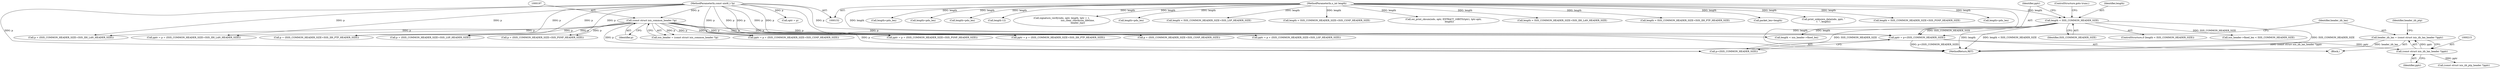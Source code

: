 digraph "0_tcpdump_3b32029db354cbc875127869d9b12a9addc75b50@pointer" {
"1000212" [label="(Call,header_iih_lan = (const struct isis_iih_lan_header *)pptr)"];
"1000214" [label="(Call,(const struct isis_iih_lan_header *)pptr)"];
"1000207" [label="(Call,pptr = p+(ISIS_COMMON_HEADER_SIZE))"];
"1000196" [label="(Call,(const struct isis_common_header *)p)"];
"1000154" [label="(MethodParameterIn,const uint8_t *p)"];
"1000203" [label="(Call,length < ISIS_COMMON_HEADER_SIZE)"];
"1000155" [label="(MethodParameterIn,u_int length)"];
"1000203" [label="(Call,length < ISIS_COMMON_HEADER_SIZE)"];
"1001187" [label="(Call,pptr = p + (ISIS_COMMON_HEADER_SIZE+ISIS_CSNP_HEADER_SIZE))"];
"1000155" [label="(MethodParameterIn,u_int length)"];
"1001307" [label="(Call,pptr = p + (ISIS_COMMON_HEADER_SIZE+ISIS_PSNP_HEADER_SIZE))"];
"1000887" [label="(Call,length=pdu_len)"];
"1000795" [label="(Call,pptr = p + (ISIS_COMMON_HEADER_SIZE+ISIS_IIH_PTP_HEADER_SIZE))"];
"1001189" [label="(Call,p + (ISIS_COMMON_HEADER_SIZE+ISIS_CSNP_HEADER_SIZE))"];
"1000739" [label="(Call,length=pdu_len)"];
"1000218" [label="(Identifier,header_iih_ptp)"];
"1000592" [label="(Call,length=pdu_len)"];
"1001047" [label="(Call,pptr = p + (ISIS_COMMON_HEADER_SIZE+ISIS_LSP_HEADER_SIZE))"];
"1001131" [label="(Call,length=pdu_len)"];
"1000927" [label="(Call,length-12)"];
"1000205" [label="(Identifier,ISIS_COMMON_HEADER_SIZE)"];
"1000191" [label="(Call,optr = p)"];
"1000216" [label="(Identifier,pptr)"];
"1000206" [label="(ControlStructure,goto trunc;)"];
"1000219" [label="(Call,(const struct isis_iih_ptp_header *)pptr)"];
"1000202" [label="(ControlStructure,if (length < ISIS_COMMON_HEADER_SIZE))"];
"1000207" [label="(Call,pptr = p+(ISIS_COMMON_HEADER_SIZE))"];
"1001984" [label="(Call,signature_verify(ndo, optr, length, tptr + 1,\n                                            isis_clear_checksum_lifetime,\n                                            header_lsp))"];
"1000204" [label="(Identifier,length)"];
"1001309" [label="(Call,p + (ISIS_COMMON_HEADER_SIZE+ISIS_PSNP_HEADER_SIZE))"];
"1000323" [label="(Call,isis_header->fixed_len < ISIS_COMMON_HEADER_SIZE)"];
"1000213" [label="(Identifier,header_iih_lan)"];
"1001271" [label="(Call,length=pdu_len)"];
"1000194" [label="(Call,isis_header = (const struct isis_common_header *)p)"];
"1003083" [label="(MethodReturn,RET)"];
"1000832" [label="(Call,length < ISIS_COMMON_HEADER_SIZE+ISIS_LSP_HEADER_SIZE)"];
"1001086" [label="(Call,length < ISIS_COMMON_HEADER_SIZE+ISIS_CSNP_HEADER_SIZE)"];
"1000198" [label="(Identifier,p)"];
"1000658" [label="(Call,p + (ISIS_COMMON_HEADER_SIZE+ISIS_IIH_LAN_HEADER_SIZE))"];
"1000656" [label="(Call,pptr = p + (ISIS_COMMON_HEADER_SIZE+ISIS_IIH_LAN_HEADER_SIZE))"];
"1000797" [label="(Call,p + (ISIS_COMMON_HEADER_SIZE+ISIS_IIH_PTP_HEADER_SIZE))"];
"1000208" [label="(Identifier,pptr)"];
"1000212" [label="(Call,header_iih_lan = (const struct isis_iih_lan_header *)pptr)"];
"1002571" [label="(Call,osi_print_cksum(ndo, optr, EXTRACT_16BITS(tptr), tptr-optr,\n                length))"];
"1000533" [label="(Call,length < ISIS_COMMON_HEADER_SIZE+ISIS_IIH_LAN_HEADER_SIZE)"];
"1000304" [label="(Call,length < isis_header->fixed_len)"];
"1000694" [label="(Call,length < ISIS_COMMON_HEADER_SIZE+ISIS_IIH_PTP_HEADER_SIZE)"];
"1000188" [label="(Call,packet_len=length)"];
"1000209" [label="(Call,p+(ISIS_COMMON_HEADER_SIZE))"];
"1001049" [label="(Call,p + (ISIS_COMMON_HEADER_SIZE+ISIS_LSP_HEADER_SIZE))"];
"1000156" [label="(Block,)"];
"1001333" [label="(Call,print_unknown_data(ndo, pptr, \"\n\t  \", length))"];
"1000214" [label="(Call,(const struct isis_iih_lan_header *)pptr)"];
"1000154" [label="(MethodParameterIn,const uint8_t *p)"];
"1001226" [label="(Call,length < ISIS_COMMON_HEADER_SIZE+ISIS_PSNP_HEADER_SIZE)"];
"1000196" [label="(Call,(const struct isis_common_header *)p)"];
"1000212" -> "1000156"  [label="AST: "];
"1000212" -> "1000214"  [label="CFG: "];
"1000213" -> "1000212"  [label="AST: "];
"1000214" -> "1000212"  [label="AST: "];
"1000218" -> "1000212"  [label="CFG: "];
"1000212" -> "1003083"  [label="DDG: (const struct isis_iih_lan_header *)pptr"];
"1000212" -> "1003083"  [label="DDG: header_iih_lan"];
"1000214" -> "1000212"  [label="DDG: pptr"];
"1000214" -> "1000216"  [label="CFG: "];
"1000215" -> "1000214"  [label="AST: "];
"1000216" -> "1000214"  [label="AST: "];
"1000207" -> "1000214"  [label="DDG: pptr"];
"1000214" -> "1000219"  [label="DDG: pptr"];
"1000207" -> "1000156"  [label="AST: "];
"1000207" -> "1000209"  [label="CFG: "];
"1000208" -> "1000207"  [label="AST: "];
"1000209" -> "1000207"  [label="AST: "];
"1000213" -> "1000207"  [label="CFG: "];
"1000207" -> "1003083"  [label="DDG: p+(ISIS_COMMON_HEADER_SIZE)"];
"1000196" -> "1000207"  [label="DDG: p"];
"1000154" -> "1000207"  [label="DDG: p"];
"1000203" -> "1000207"  [label="DDG: ISIS_COMMON_HEADER_SIZE"];
"1000196" -> "1000194"  [label="AST: "];
"1000196" -> "1000198"  [label="CFG: "];
"1000197" -> "1000196"  [label="AST: "];
"1000198" -> "1000196"  [label="AST: "];
"1000194" -> "1000196"  [label="CFG: "];
"1000196" -> "1003083"  [label="DDG: p"];
"1000196" -> "1000194"  [label="DDG: p"];
"1000154" -> "1000196"  [label="DDG: p"];
"1000196" -> "1000209"  [label="DDG: p"];
"1000196" -> "1000656"  [label="DDG: p"];
"1000196" -> "1000658"  [label="DDG: p"];
"1000196" -> "1000795"  [label="DDG: p"];
"1000196" -> "1000797"  [label="DDG: p"];
"1000196" -> "1001047"  [label="DDG: p"];
"1000196" -> "1001049"  [label="DDG: p"];
"1000196" -> "1001187"  [label="DDG: p"];
"1000196" -> "1001189"  [label="DDG: p"];
"1000196" -> "1001307"  [label="DDG: p"];
"1000196" -> "1001309"  [label="DDG: p"];
"1000154" -> "1000152"  [label="AST: "];
"1000154" -> "1003083"  [label="DDG: p"];
"1000154" -> "1000191"  [label="DDG: p"];
"1000154" -> "1000209"  [label="DDG: p"];
"1000154" -> "1000656"  [label="DDG: p"];
"1000154" -> "1000658"  [label="DDG: p"];
"1000154" -> "1000795"  [label="DDG: p"];
"1000154" -> "1000797"  [label="DDG: p"];
"1000154" -> "1001047"  [label="DDG: p"];
"1000154" -> "1001049"  [label="DDG: p"];
"1000154" -> "1001187"  [label="DDG: p"];
"1000154" -> "1001189"  [label="DDG: p"];
"1000154" -> "1001307"  [label="DDG: p"];
"1000154" -> "1001309"  [label="DDG: p"];
"1000203" -> "1000202"  [label="AST: "];
"1000203" -> "1000205"  [label="CFG: "];
"1000204" -> "1000203"  [label="AST: "];
"1000205" -> "1000203"  [label="AST: "];
"1000206" -> "1000203"  [label="CFG: "];
"1000208" -> "1000203"  [label="CFG: "];
"1000203" -> "1003083"  [label="DDG: length < ISIS_COMMON_HEADER_SIZE"];
"1000203" -> "1003083"  [label="DDG: ISIS_COMMON_HEADER_SIZE"];
"1000203" -> "1003083"  [label="DDG: length"];
"1000155" -> "1000203"  [label="DDG: length"];
"1000203" -> "1000209"  [label="DDG: ISIS_COMMON_HEADER_SIZE"];
"1000203" -> "1000304"  [label="DDG: length"];
"1000203" -> "1000323"  [label="DDG: ISIS_COMMON_HEADER_SIZE"];
"1000155" -> "1000152"  [label="AST: "];
"1000155" -> "1003083"  [label="DDG: length"];
"1000155" -> "1000188"  [label="DDG: length"];
"1000155" -> "1000304"  [label="DDG: length"];
"1000155" -> "1000533"  [label="DDG: length"];
"1000155" -> "1000592"  [label="DDG: length"];
"1000155" -> "1000694"  [label="DDG: length"];
"1000155" -> "1000739"  [label="DDG: length"];
"1000155" -> "1000832"  [label="DDG: length"];
"1000155" -> "1000887"  [label="DDG: length"];
"1000155" -> "1000927"  [label="DDG: length"];
"1000155" -> "1001086"  [label="DDG: length"];
"1000155" -> "1001131"  [label="DDG: length"];
"1000155" -> "1001226"  [label="DDG: length"];
"1000155" -> "1001271"  [label="DDG: length"];
"1000155" -> "1001333"  [label="DDG: length"];
"1000155" -> "1001984"  [label="DDG: length"];
"1000155" -> "1002571"  [label="DDG: length"];
}
